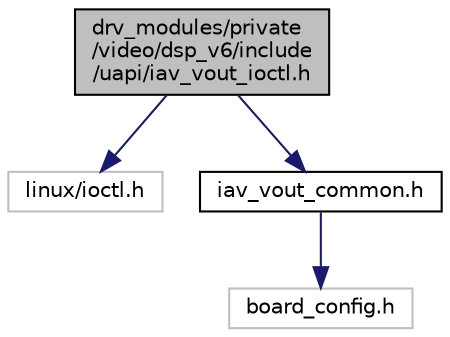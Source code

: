digraph "drv_modules/private/video/dsp_v6/include/uapi/iav_vout_ioctl.h"
{
 // INTERACTIVE_SVG=YES
 // LATEX_PDF_SIZE
  bgcolor="transparent";
  edge [fontname="Helvetica",fontsize="10",labelfontname="Helvetica",labelfontsize="10"];
  node [fontname="Helvetica",fontsize="10",shape=record];
  Node1 [label="drv_modules/private\l/video/dsp_v6/include\l/uapi/iav_vout_ioctl.h",height=0.2,width=0.4,color="black", fillcolor="grey75", style="filled", fontcolor="black",tooltip="This file defines video output configuration ioctl."];
  Node1 -> Node2 [color="midnightblue",fontsize="10",style="solid",fontname="Helvetica"];
  Node2 [label="linux/ioctl.h",height=0.2,width=0.4,color="grey75",tooltip=" "];
  Node1 -> Node3 [color="midnightblue",fontsize="10",style="solid",fontname="Helvetica"];
  Node3 [label="iav_vout_common.h",height=0.2,width=0.4,color="black",URL="$d7/db8/iav__vout__common_8h.html",tooltip="This file defines video output configuration ioctl."];
  Node3 -> Node4 [color="midnightblue",fontsize="10",style="solid",fontname="Helvetica"];
  Node4 [label="board_config.h",height=0.2,width=0.4,color="grey75",tooltip=" "];
}
